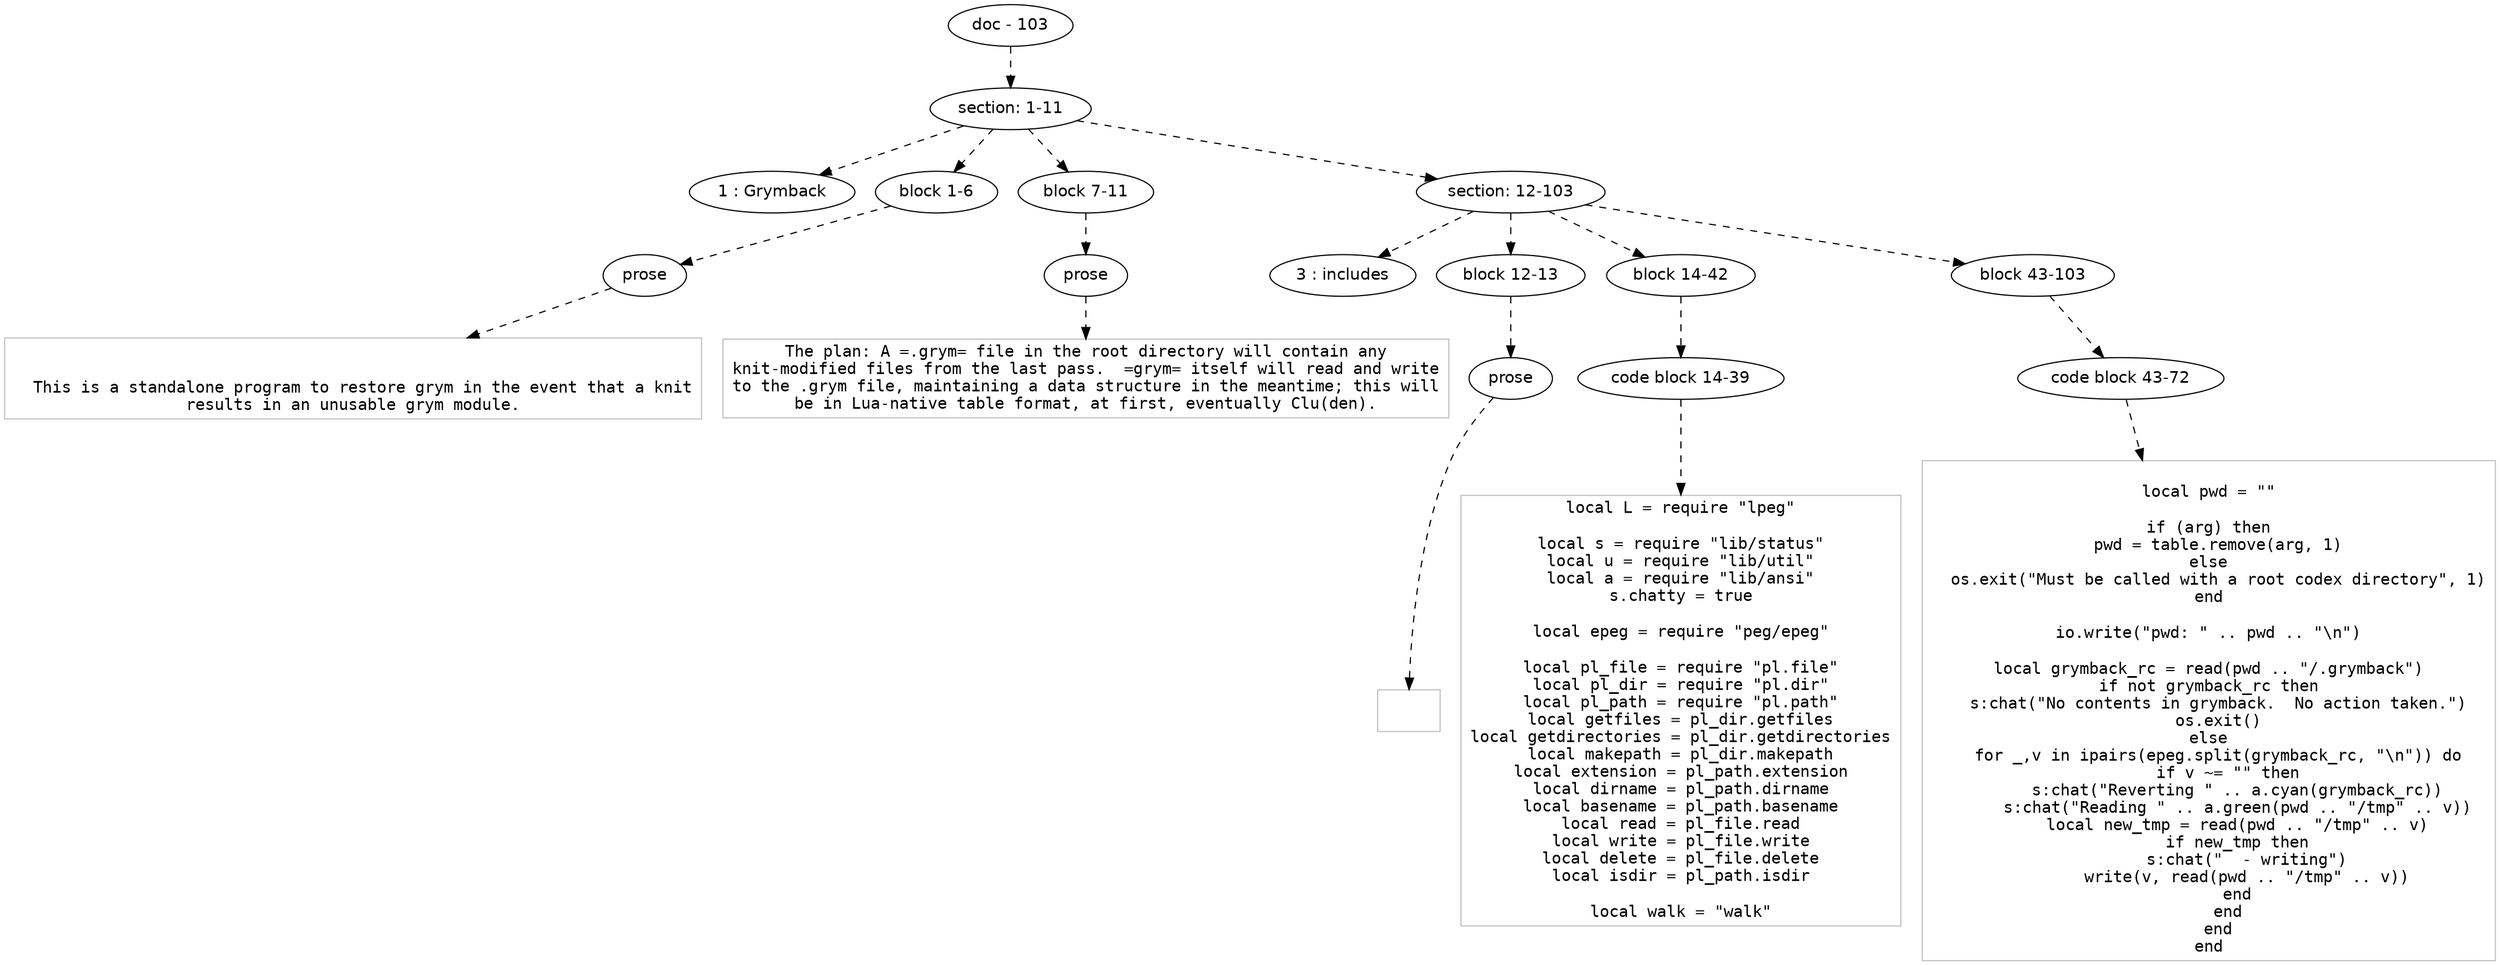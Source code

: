 digraph hierarchy {

node [fontname=Helvetica]
edge [style=dashed]

doc_0 [label="doc - 103"]


doc_0 -> { section_1}
{rank=same; section_1}

section_1 [label="section: 1-11"]


section_1 -> { header_2 block_3 block_4 section_5}
{rank=same; header_2 block_3 block_4 section_5}

header_2 [label="1 : Grymback"]

block_3 [label="block 1-6"]

block_4 [label="block 7-11"]

section_5 [label="section: 12-103"]


block_3 -> { prose_6}
{rank=same; prose_6}

prose_6 [label="prose"]


prose_6 -> leaf_7
leaf_7  [color=Gray,shape=rectangle,fontname=Inconsolata,label="

  This is a standalone program to restore grym in the event that a knit
results in an unusable grym module.
"]
block_4 -> { prose_8}
{rank=same; prose_8}

prose_8 [label="prose"]


prose_8 -> leaf_9
leaf_9  [color=Gray,shape=rectangle,fontname=Inconsolata,label="The plan: A =.grym= file in the root directory will contain any
knit-modified files from the last pass.  =grym= itself will read and write
to the .grym file, maintaining a data structure in the meantime; this will
be in Lua-native table format, at first, eventually Clu(den).
"]
section_5 -> { header_10 block_11 block_12 block_13}
{rank=same; header_10 block_11 block_12 block_13}

header_10 [label="3 : includes"]

block_11 [label="block 12-13"]

block_12 [label="block 14-42"]

block_13 [label="block 43-103"]


block_11 -> { prose_14}
{rank=same; prose_14}

prose_14 [label="prose"]


prose_14 -> leaf_15
leaf_15  [color=Gray,shape=rectangle,fontname=Inconsolata,label=""]
block_12 -> { codeblock_16}
{rank=same; codeblock_16}

codeblock_16 [label="code block 14-39"]


codeblock_16 -> leaf_17
leaf_17  [color=Gray,shape=rectangle,fontname=Inconsolata,label="local L = require \"lpeg\"

local s = require \"lib/status\"
local u = require \"lib/util\"
local a = require \"lib/ansi\"
s.chatty = true

local epeg = require \"peg/epeg\"

local pl_file = require \"pl.file\"
local pl_dir = require \"pl.dir\"
local pl_path = require \"pl.path\"
local getfiles = pl_dir.getfiles
local getdirectories = pl_dir.getdirectories
local makepath = pl_dir.makepath
local extension = pl_path.extension
local dirname = pl_path.dirname
local basename = pl_path.basename
local read = pl_file.read
local write = pl_file.write
local delete = pl_file.delete
local isdir = pl_path.isdir

local walk = \"walk\""]
block_13 -> { codeblock_18}
{rank=same; codeblock_18}

codeblock_18 [label="code block 43-72"]


codeblock_18 -> leaf_19
leaf_19  [color=Gray,shape=rectangle,fontname=Inconsolata,label="
local pwd = \"\"

if (arg) then
  pwd = table.remove(arg, 1)
else
  os.exit(\"Must be called with a root codex directory\", 1)
end

io.write(\"pwd: \" .. pwd .. \"\\n\")

local grymback_rc = read(pwd .. \"/.grymback\")
if not grymback_rc then
  s:chat(\"No contents in grymback.  No action taken.\")
  os.exit()
else
  for _,v in ipairs(epeg.split(grymback_rc, \"\\n\")) do
    if v ~= \"\" then
      s:chat(\"Reverting \" .. a.cyan(grymback_rc))
      s:chat(\"Reading \" .. a.green(pwd .. \"/tmp\" .. v))
      local new_tmp = read(pwd .. \"/tmp\" .. v)
      if new_tmp then
        s:chat(\"  - writing\")
        write(v, read(pwd .. \"/tmp\" .. v))
      end
    end
  end
end"]

}
